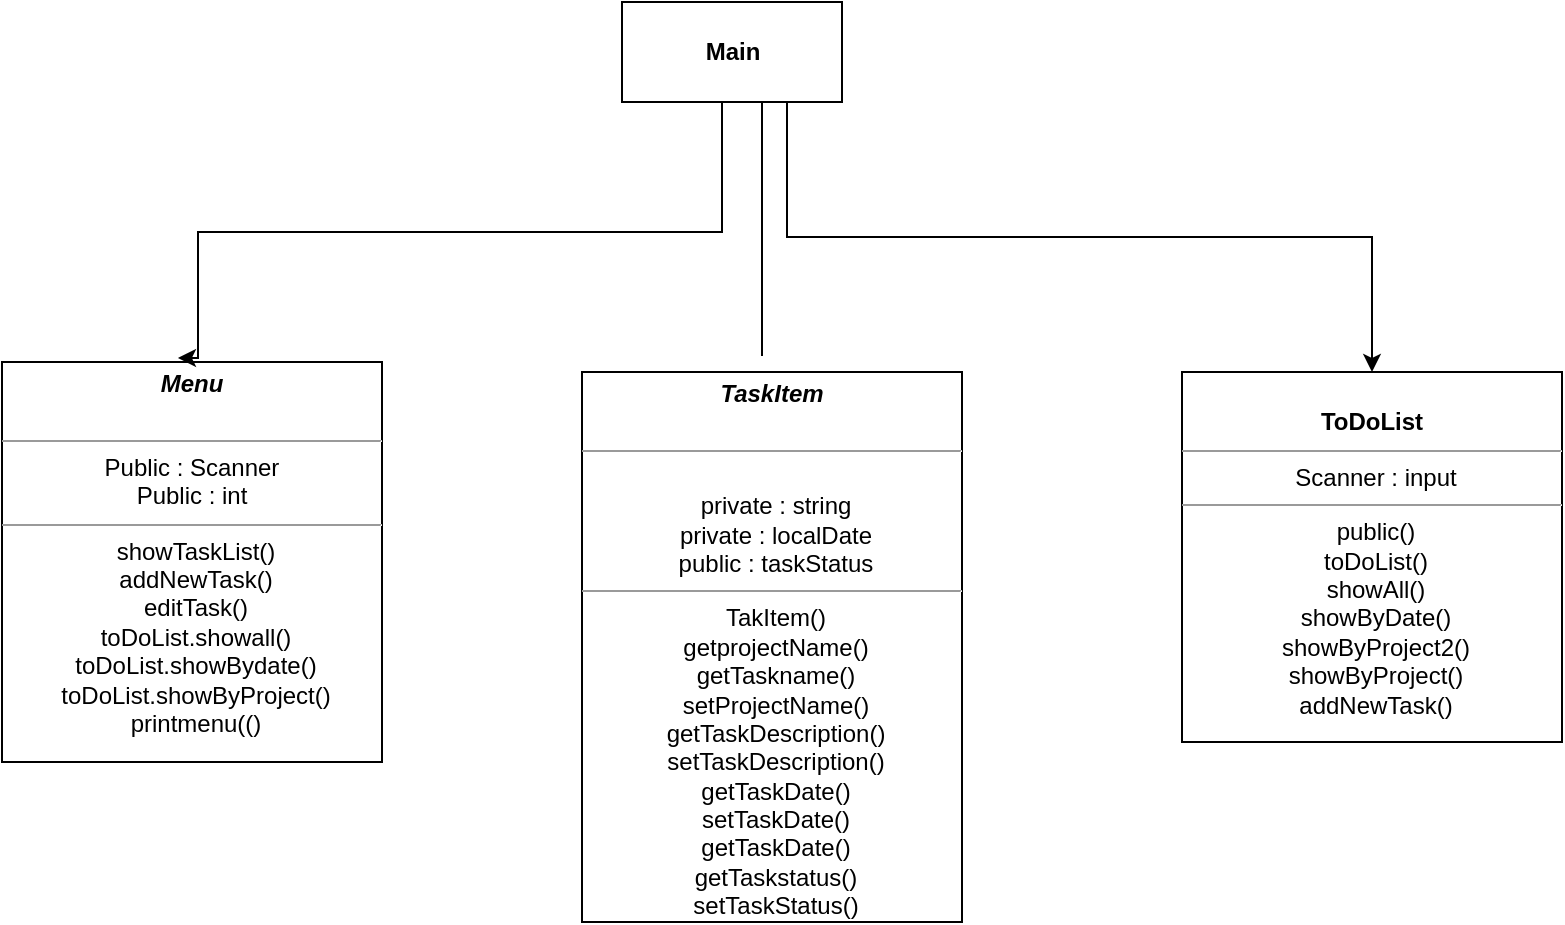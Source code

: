 <mxfile version="12.1.0" type="google" pages="1"><diagram id="EvPC1nCDYvC5Qq2IJTYR" name="Page-1"><mxGraphModel dx="932" dy="600" grid="1" gridSize="10" guides="1" tooltips="1" connect="1" arrows="1" fold="1" page="1" pageScale="1" pageWidth="827" pageHeight="1169" math="0" shadow="0"><root><mxCell id="0"/><mxCell id="1" parent="0"/><mxCell id="9yQEhGLEtDoy01ReTIHW-5" value="&lt;p style=&quot;margin: 4px 0px 0px&quot;&gt;&lt;i&gt;&lt;b&gt;Menu&lt;/b&gt;&lt;/i&gt;&lt;br&gt;&lt;br&gt;&lt;/p&gt;&lt;hr size=&quot;1&quot;&gt;&lt;p style=&quot;margin: 0px ; margin-left: 4px&quot;&gt;&lt;/p&gt;&lt;span&gt;Public : Scanner&lt;br&gt;Public : int&lt;br&gt;&lt;/span&gt;&lt;hr size=&quot;1&quot;&gt;&lt;p style=&quot;margin: 0px ; margin-left: 4px&quot;&gt;showTaskList()&lt;/p&gt;&lt;p style=&quot;margin: 0px ; margin-left: 4px&quot;&gt;addNewTask()&lt;/p&gt;&lt;p style=&quot;margin: 0px ; margin-left: 4px&quot;&gt;editTask()&lt;/p&gt;&lt;p style=&quot;margin: 0px ; margin-left: 4px&quot;&gt;toDoList.showall()&lt;/p&gt;&lt;p style=&quot;margin: 0px ; margin-left: 4px&quot;&gt;toDoList.showBydate()&lt;/p&gt;&lt;p style=&quot;margin: 0px ; margin-left: 4px&quot;&gt;toDoList.showByProject()&lt;/p&gt;&lt;p style=&quot;margin: 0px ; margin-left: 4px&quot;&gt;printmenu(()&lt;/p&gt;&lt;p style=&quot;margin: 0px ; margin-left: 4px&quot;&gt;&lt;br&gt;&lt;/p&gt;&lt;p style=&quot;margin: 0px ; margin-left: 4px&quot;&gt;&lt;br&gt;&lt;/p&gt;" style="verticalAlign=top;align=center;overflow=fill;fontSize=12;fontFamily=Helvetica;html=1;" vertex="1" parent="1"><mxGeometry x="20" y="250" width="190" height="200" as="geometry"/></mxCell><mxCell id="9yQEhGLEtDoy01ReTIHW-9" style="edgeStyle=orthogonalEdgeStyle;rounded=0;orthogonalLoop=1;jettySize=auto;html=1;entryX=0.463;entryY=-0.01;entryDx=0;entryDy=0;entryPerimeter=0;" edge="1" parent="1" target="9yQEhGLEtDoy01ReTIHW-5"><mxGeometry relative="1" as="geometry"><mxPoint x="400" y="247" as="sourcePoint"/><Array as="points"><mxPoint x="400" y="120"/><mxPoint x="380" y="120"/><mxPoint x="380" y="185"/><mxPoint x="118" y="185"/></Array></mxGeometry></mxCell><mxCell id="9yQEhGLEtDoy01ReTIHW-10" style="edgeStyle=orthogonalEdgeStyle;rounded=0;orthogonalLoop=1;jettySize=auto;html=1;exitX=0.75;exitY=1;exitDx=0;exitDy=0;" edge="1" parent="1" source="9yQEhGLEtDoy01ReTIHW-6" target="9yQEhGLEtDoy01ReTIHW-8"><mxGeometry relative="1" as="geometry"/></mxCell><mxCell id="9yQEhGLEtDoy01ReTIHW-6" value="&lt;b&gt;Main&lt;/b&gt;" style="html=1;" vertex="1" parent="1"><mxGeometry x="330" y="70" width="110" height="50" as="geometry"/></mxCell><mxCell id="9yQEhGLEtDoy01ReTIHW-7" value="&lt;p style=&quot;margin: 4px 0px 0px&quot;&gt;&lt;i&gt;&lt;b&gt;TaskItem&lt;/b&gt;&lt;/i&gt;&lt;br&gt;&lt;br&gt;&lt;/p&gt;&lt;hr size=&quot;1&quot;&gt;&lt;p style=&quot;margin: 0px ; margin-left: 4px&quot;&gt;&lt;br&gt;private : string&lt;/p&gt;&lt;p style=&quot;margin: 0px ; margin-left: 4px&quot;&gt;private : localDate&lt;/p&gt;&lt;p style=&quot;margin: 0px ; margin-left: 4px&quot;&gt;public : taskStatus&lt;/p&gt;&lt;hr size=&quot;1&quot;&gt;&lt;p style=&quot;margin: 0px ; margin-left: 4px&quot;&gt;TakItem()&lt;/p&gt;&lt;p style=&quot;margin: 0px ; margin-left: 4px&quot;&gt;getprojectName()&lt;/p&gt;&lt;p style=&quot;margin: 0px ; margin-left: 4px&quot;&gt;getTaskname()&lt;/p&gt;&lt;p style=&quot;margin: 0px ; margin-left: 4px&quot;&gt;setProjectName()&lt;/p&gt;&lt;p style=&quot;margin: 0px ; margin-left: 4px&quot;&gt;getTaskDescription()&lt;/p&gt;&lt;p style=&quot;margin: 0px ; margin-left: 4px&quot;&gt;setTaskDescription()&lt;/p&gt;&lt;p style=&quot;margin: 0px ; margin-left: 4px&quot;&gt;getTaskDate()&lt;/p&gt;&lt;p style=&quot;margin: 0px ; margin-left: 4px&quot;&gt;setTaskDate()&lt;/p&gt;&lt;p style=&quot;margin: 0px ; margin-left: 4px&quot;&gt;getTaskDate()&lt;/p&gt;&lt;p style=&quot;margin: 0px ; margin-left: 4px&quot;&gt;getTaskstatus()&lt;/p&gt;&lt;p style=&quot;margin: 0px ; margin-left: 4px&quot;&gt;setTaskStatus()&lt;/p&gt;&lt;p style=&quot;margin: 0px ; margin-left: 4px&quot;&gt;&lt;br&gt;&lt;/p&gt;" style="verticalAlign=top;align=center;overflow=fill;fontSize=12;fontFamily=Helvetica;html=1;" vertex="1" parent="1"><mxGeometry x="310" y="255" width="190" height="275" as="geometry"/></mxCell><mxCell id="9yQEhGLEtDoy01ReTIHW-8" value="&lt;p style=&quot;margin: 4px 0px 0px&quot;&gt;&lt;br&gt;&lt;b&gt;ToDoList&lt;/b&gt;&lt;/p&gt;&lt;hr size=&quot;1&quot;&gt;&lt;p style=&quot;margin: 0px ; margin-left: 4px&quot;&gt;Scanner : input&lt;/p&gt;&lt;hr size=&quot;1&quot;&gt;&lt;p style=&quot;margin: 0px ; margin-left: 4px&quot;&gt;public()&lt;/p&gt;&lt;p style=&quot;margin: 0px ; margin-left: 4px&quot;&gt;toDoList()&lt;/p&gt;&lt;p style=&quot;margin: 0px ; margin-left: 4px&quot;&gt;showAll()&lt;/p&gt;&lt;p style=&quot;margin: 0px ; margin-left: 4px&quot;&gt;showByDate()&lt;/p&gt;&lt;p style=&quot;margin: 0px ; margin-left: 4px&quot;&gt;showByProject2()&lt;/p&gt;&lt;p style=&quot;margin: 0px ; margin-left: 4px&quot;&gt;showByProject()&lt;/p&gt;&lt;p style=&quot;margin: 0px ; margin-left: 4px&quot;&gt;addNewTask()&lt;/p&gt;&lt;p style=&quot;margin: 0px ; margin-left: 4px&quot;&gt;&lt;br&gt;&lt;/p&gt;" style="verticalAlign=top;align=center;overflow=fill;fontSize=12;fontFamily=Helvetica;html=1;" vertex="1" parent="1"><mxGeometry x="610" y="255" width="190" height="185" as="geometry"/></mxCell></root></mxGraphModel></diagram></mxfile>
